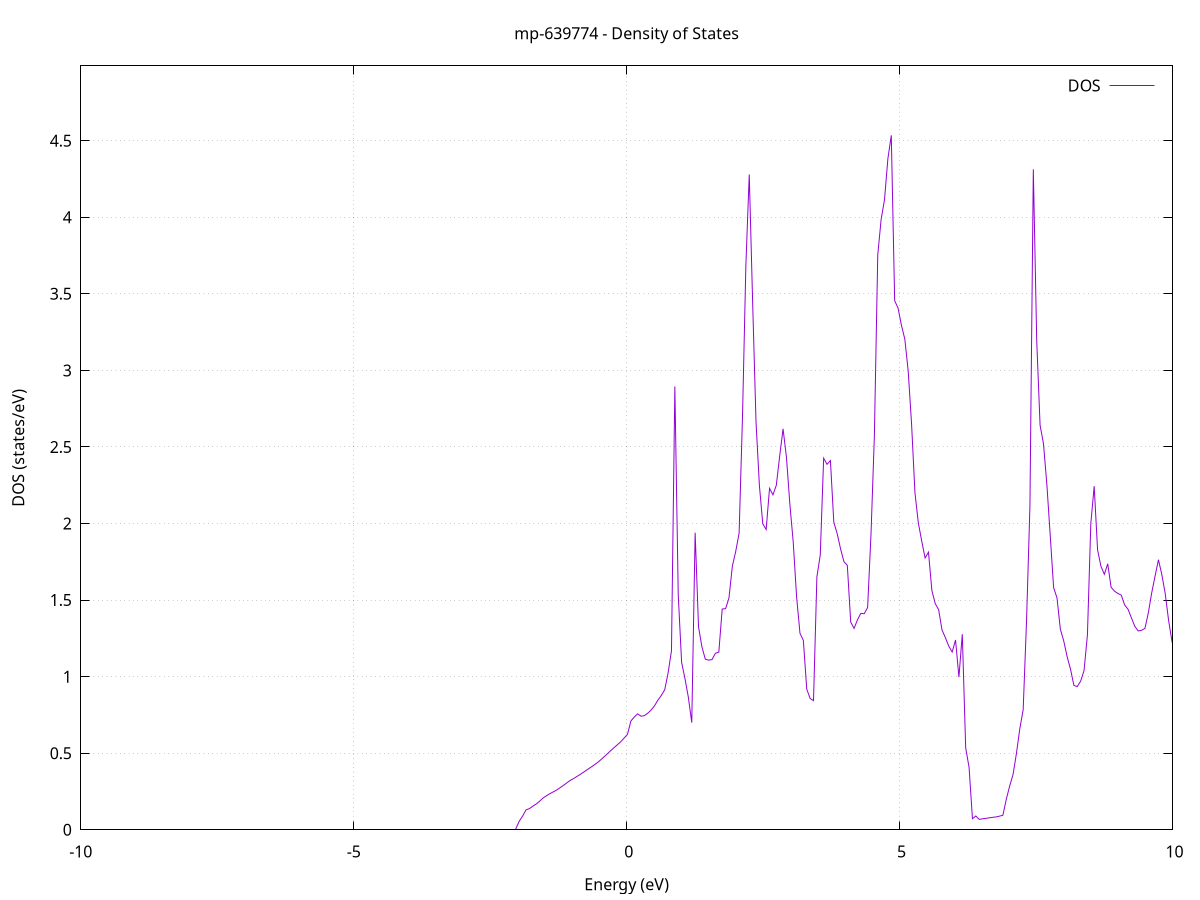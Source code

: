 set title 'mp-639774 - Density of States'
set xlabel 'Energy (eV)'
set ylabel 'DOS (states/eV)'
set grid
set xrange [-10:10]
set yrange [0:4.989]
set xzeroaxis lt -1
set terminal png size 800,600
set output 'mp-639774_dos_gnuplot.png'
plot '-' using 1:2 with lines title 'DOS'
-41.059200 0.000000
-40.997200 0.000000
-40.935300 0.000000
-40.873300 0.000000
-40.811300 0.000000
-40.749400 0.000000
-40.687400 0.000000
-40.625500 0.000000
-40.563500 0.000000
-40.501600 0.000000
-40.439600 0.000000
-40.377700 0.000000
-40.315700 0.000000
-40.253800 0.000000
-40.191800 0.000000
-40.129900 0.000000
-40.067900 0.000000
-40.006000 0.000000
-39.944000 0.000000
-39.882000 0.000000
-39.820100 0.000000
-39.758100 0.000000
-39.696200 0.000000
-39.634200 0.000000
-39.572300 0.000000
-39.510300 0.000000
-39.448400 0.000000
-39.386400 0.000000
-39.324500 0.000000
-39.262500 0.000000
-39.200600 0.000000
-39.138600 0.000000
-39.076700 0.000000
-39.014700 0.000000
-38.952700 0.000000
-38.890800 0.000000
-38.828800 0.000000
-38.766900 0.000000
-38.704900 0.000000
-38.643000 0.000000
-38.581000 0.000000
-38.519100 0.000000
-38.457100 0.000000
-38.395200 0.000000
-38.333200 0.000000
-38.271300 0.000000
-38.209300 0.000000
-38.147400 0.000000
-38.085400 0.000000
-38.023400 0.000000
-37.961500 0.000000
-37.899500 0.000000
-37.837600 0.000000
-37.775600 0.000000
-37.713700 0.000000
-37.651700 0.000000
-37.589800 0.000000
-37.527800 0.000000
-37.465900 0.000000
-37.403900 0.000000
-37.342000 0.000000
-37.280000 0.000000
-37.218100 0.000000
-37.156100 0.000000
-37.094100 0.000000
-37.032200 0.000000
-36.970200 0.000000
-36.908300 0.000000
-36.846300 0.000000
-36.784400 0.000000
-36.722400 0.000000
-36.660500 0.000000
-36.598500 0.000000
-36.536600 0.000000
-36.474600 0.000000
-36.412700 0.000000
-36.350700 0.000000
-36.288800 0.000000
-36.226800 0.000000
-36.164900 0.000000
-36.102900 0.000000
-36.040900 0.000000
-35.979000 0.000000
-35.917000 0.000000
-35.855100 0.000000
-35.793100 0.000000
-35.731200 0.000000
-35.669200 0.000000
-35.607300 0.000000
-35.545300 0.000000
-35.483400 0.000000
-35.421400 16.205600
-35.359500 0.000000
-35.297500 0.000000
-35.235600 0.000000
-35.173600 0.000000
-35.111600 0.000000
-35.049700 0.000000
-34.987700 0.000000
-34.925800 0.000000
-34.863800 0.000000
-34.801900 0.000000
-34.739900 0.000000
-34.678000 0.000000
-34.616000 0.000000
-34.554100 0.000000
-34.492100 0.000000
-34.430200 0.000000
-34.368200 0.000000
-34.306300 0.000000
-34.244300 0.000000
-34.182300 0.000000
-34.120400 0.000000
-34.058400 0.000000
-33.996500 0.000000
-33.934500 0.000000
-33.872600 0.000000
-33.810600 0.000000
-33.748700 0.000000
-33.686700 0.000000
-33.624800 0.000000
-33.562800 0.000000
-33.500900 0.000000
-33.438900 0.000000
-33.377000 0.000000
-33.315000 0.000000
-33.253000 0.000000
-33.191100 0.000000
-33.129100 0.000000
-33.067200 0.000000
-33.005200 0.000000
-32.943300 0.000000
-32.881300 0.000000
-32.819400 0.000000
-32.757400 0.000000
-32.695500 0.000000
-32.633500 0.000000
-32.571600 0.000000
-32.509600 0.000000
-32.447700 0.000000
-32.385700 0.000000
-32.323700 0.000000
-32.261800 0.000000
-32.199800 0.000000
-32.137900 0.000000
-32.075900 0.000000
-32.014000 0.000000
-31.952000 0.000000
-31.890100 0.000000
-31.828100 0.000000
-31.766200 0.000000
-31.704200 0.000000
-31.642300 0.000000
-31.580300 0.000000
-31.518400 0.000000
-31.456400 0.000000
-31.394400 0.000000
-31.332500 0.000000
-31.270500 0.000000
-31.208600 0.000000
-31.146600 0.000000
-31.084700 0.000000
-31.022700 0.000000
-30.960800 0.000000
-30.898800 0.000000
-30.836900 0.000000
-30.774900 0.000000
-30.713000 0.000000
-30.651000 0.000000
-30.589100 0.000000
-30.527100 0.000000
-30.465100 0.000000
-30.403200 0.000000
-30.341200 0.000000
-30.279300 0.000000
-30.217300 0.000000
-30.155400 0.000000
-30.093400 0.000000
-30.031500 0.000000
-29.969500 0.000000
-29.907600 0.000000
-29.845600 0.000000
-29.783700 0.000000
-29.721700 0.000000
-29.659800 0.000000
-29.597800 0.000000
-29.535800 0.000000
-29.473900 0.000000
-29.411900 0.000000
-29.350000 0.000000
-29.288000 0.000000
-29.226100 0.000000
-29.164100 0.000000
-29.102200 0.000000
-29.040200 0.000000
-28.978300 0.000000
-28.916300 0.000000
-28.854400 0.000000
-28.792400 0.000000
-28.730500 0.000000
-28.668500 0.000000
-28.606500 0.000000
-28.544600 0.000000
-28.482600 0.000000
-28.420700 0.000000
-28.358700 0.000000
-28.296800 0.000000
-28.234800 0.000000
-28.172900 0.000000
-28.110900 0.000000
-28.049000 0.000000
-27.987000 0.000000
-27.925100 0.000000
-27.863100 0.000000
-27.801200 0.000000
-27.739200 0.000000
-27.677200 0.000000
-27.615300 0.000000
-27.553300 0.000000
-27.491400 0.000000
-27.429400 0.000000
-27.367500 0.000000
-27.305500 0.000000
-27.243600 0.000000
-27.181600 0.000000
-27.119700 0.000000
-27.057700 0.000000
-26.995800 0.000000
-26.933800 0.000000
-26.871900 0.000000
-26.809900 0.000000
-26.747900 0.000000
-26.686000 0.000000
-26.624000 0.000000
-26.562100 0.000000
-26.500100 0.000000
-26.438200 0.000000
-26.376200 0.000000
-26.314300 0.000000
-26.252300 0.000000
-26.190400 0.000000
-26.128400 0.000000
-26.066500 0.000000
-26.004500 0.000000
-25.942600 0.000000
-25.880600 0.000000
-25.818700 0.000000
-25.756700 0.000000
-25.694700 0.000000
-25.632800 0.000000
-25.570800 0.000000
-25.508900 0.000000
-25.446900 0.000000
-25.385000 0.000000
-25.323000 0.000000
-25.261100 0.000000
-25.199100 0.000000
-25.137200 0.000000
-25.075200 0.000000
-25.013300 0.000000
-24.951300 0.000000
-24.889400 0.000000
-24.827400 0.000000
-24.765400 0.000000
-24.703500 0.000000
-24.641500 0.000000
-24.579600 0.000000
-24.517600 0.000000
-24.455700 0.000000
-24.393700 0.000000
-24.331800 0.000000
-24.269800 0.000000
-24.207900 0.000000
-24.145900 0.000000
-24.084000 0.000000
-24.022000 0.000000
-23.960100 0.000000
-23.898100 0.000000
-23.836100 0.000000
-23.774200 0.000000
-23.712200 0.000000
-23.650300 0.000000
-23.588300 0.000000
-23.526400 0.000000
-23.464400 0.000000
-23.402500 0.000000
-23.340500 0.000000
-23.278600 0.000000
-23.216600 0.000000
-23.154700 0.000000
-23.092700 0.000000
-23.030800 0.000000
-22.968800 0.000000
-22.906800 0.000000
-22.844900 0.000000
-22.782900 0.000000
-22.721000 0.000000
-22.659000 0.000000
-22.597100 0.000000
-22.535100 0.000000
-22.473200 0.000000
-22.411200 0.000000
-22.349300 0.000000
-22.287300 0.000000
-22.225400 0.000000
-22.163400 0.000000
-22.101500 0.000000
-22.039500 0.000000
-21.977500 0.000000
-21.915600 0.000000
-21.853600 0.000000
-21.791700 0.000000
-21.729700 0.000000
-21.667800 0.000000
-21.605800 0.000000
-21.543900 0.000000
-21.481900 0.000000
-21.420000 0.000000
-21.358000 0.000000
-21.296100 0.000000
-21.234100 0.000000
-21.172200 0.000000
-21.110200 0.000000
-21.048200 0.000000
-20.986300 0.000000
-20.924300 0.000000
-20.862400 0.000000
-20.800400 0.000000
-20.738500 0.000000
-20.676500 0.000000
-20.614600 0.000000
-20.552600 0.000000
-20.490700 0.000000
-20.428700 0.000000
-20.366800 0.000000
-20.304800 0.000000
-20.242900 0.000000
-20.180900 0.000000
-20.118900 0.000000
-20.057000 0.000000
-19.995000 0.000000
-19.933100 0.000000
-19.871100 0.000000
-19.809200 0.000000
-19.747200 0.000000
-19.685300 0.000000
-19.623300 0.000000
-19.561400 0.000000
-19.499400 0.000000
-19.437500 0.000000
-19.375500 0.000000
-19.313600 0.000000
-19.251600 0.000000
-19.189600 0.000000
-19.127700 0.000000
-19.065700 0.000000
-19.003800 0.000000
-18.941800 0.000000
-18.879900 0.000000
-18.817900 0.000000
-18.756000 0.000000
-18.694000 0.000000
-18.632100 0.000000
-18.570100 0.000000
-18.508200 0.000000
-18.446200 0.000000
-18.384300 0.000000
-18.322300 0.000000
-18.260300 0.000000
-18.198400 0.000000
-18.136400 0.000000
-18.074500 0.000000
-18.012500 0.000000
-17.950600 0.000000
-17.888600 0.000000
-17.826700 0.000000
-17.764700 0.000000
-17.702800 0.000000
-17.640800 0.000000
-17.578900 28.032600
-17.516900 17.226700
-17.455000 15.975100
-17.393000 15.403300
-17.331000 23.188700
-17.269100 0.000000
-17.207100 0.000000
-17.145200 0.000000
-17.083200 0.000000
-17.021300 0.000000
-16.959300 0.000000
-16.897400 0.000000
-16.835400 0.000000
-16.773500 0.000000
-16.711500 0.000000
-16.649600 0.000000
-16.587600 0.000000
-16.525700 0.000000
-16.463700 0.000000
-16.401700 0.000000
-16.339800 0.000000
-16.277800 0.000000
-16.215900 0.000000
-16.153900 0.000000
-16.092000 0.000000
-16.030000 0.000000
-15.968100 0.000000
-15.906100 0.000000
-15.844200 0.000000
-15.782200 0.000000
-15.720300 0.000000
-15.658300 0.000000
-15.596400 0.000000
-15.534400 0.000000
-15.472500 0.000000
-15.410500 0.000000
-15.348500 0.000000
-15.286600 0.000000
-15.224600 0.000000
-15.162700 0.000000
-15.100700 0.000000
-15.038800 0.000000
-14.976800 0.000000
-14.914900 0.000000
-14.852900 0.000000
-14.791000 0.000000
-14.729000 0.000000
-14.667100 0.000000
-14.605100 0.000000
-14.543200 0.000000
-14.481200 0.000000
-14.419200 0.000000
-14.357300 0.000000
-14.295300 0.000000
-14.233400 0.000000
-14.171400 0.000000
-14.109500 0.000000
-14.047500 0.000000
-13.985600 0.000000
-13.923600 0.000000
-13.861700 0.000000
-13.799700 0.000000
-13.737800 0.000000
-13.675800 0.000000
-13.613900 0.000000
-13.551900 0.000000
-13.489900 0.000000
-13.428000 0.000000
-13.366000 0.000000
-13.304100 0.000000
-13.242100 0.000000
-13.180200 0.000000
-13.118200 0.000000
-13.056300 0.000000
-12.994300 0.000000
-12.932400 0.000000
-12.870400 0.000000
-12.808500 0.000000
-12.746500 0.000000
-12.684600 0.000000
-12.622600 0.000000
-12.560600 0.000000
-12.498700 0.000000
-12.436700 0.000000
-12.374800 0.000000
-12.312800 0.000000
-12.250900 0.000000
-12.188900 0.000000
-12.127000 0.000000
-12.065000 0.000000
-12.003100 0.000000
-11.941100 0.000000
-11.879200 0.000000
-11.817200 0.000000
-11.755300 0.000000
-11.693300 0.000000
-11.631300 0.000000
-11.569400 0.000000
-11.507400 0.000000
-11.445500 0.000000
-11.383500 0.000000
-11.321600 0.000000
-11.259600 0.000000
-11.197700 0.000000
-11.135700 0.000000
-11.073800 0.000000
-11.011800 0.000000
-10.949900 0.000000
-10.887900 0.000000
-10.826000 0.000000
-10.764000 0.000000
-10.702000 0.000000
-10.640100 0.000000
-10.578100 0.000000
-10.516200 0.000000
-10.454200 0.000000
-10.392300 0.000000
-10.330300 0.000000
-10.268400 0.000000
-10.206400 0.000000
-10.144500 0.000000
-10.082500 0.000000
-10.020600 0.000000
-9.958600 0.000000
-9.896700 0.000000
-9.834700 0.000000
-9.772700 0.000000
-9.710800 0.000000
-9.648800 0.000000
-9.586900 0.000000
-9.524900 0.000000
-9.463000 0.000000
-9.401000 0.000000
-9.339100 0.000000
-9.277100 0.000000
-9.215200 0.000000
-9.153200 0.000000
-9.091300 0.000000
-9.029300 0.000000
-8.967400 0.000000
-8.905400 0.000000
-8.843400 0.000000
-8.781500 0.000000
-8.719500 0.000000
-8.657600 0.000000
-8.595600 0.000000
-8.533700 0.000000
-8.471700 0.000000
-8.409800 0.000000
-8.347800 0.000000
-8.285900 0.000000
-8.223900 0.000000
-8.162000 0.000000
-8.100000 0.000000
-8.038100 0.000000
-7.976100 0.000000
-7.914100 0.000000
-7.852200 0.000000
-7.790200 0.000000
-7.728300 0.000000
-7.666300 0.000000
-7.604400 0.000000
-7.542400 0.000000
-7.480500 0.000000
-7.418500 0.000000
-7.356600 0.000000
-7.294600 0.000000
-7.232700 0.000000
-7.170700 0.000000
-7.108800 0.000000
-7.046800 0.000000
-6.984800 0.000000
-6.922900 0.000000
-6.860900 0.000000
-6.799000 0.000000
-6.737000 0.000000
-6.675100 0.000000
-6.613100 0.000000
-6.551200 0.000000
-6.489200 0.000000
-6.427300 0.000000
-6.365300 0.000000
-6.303400 0.000000
-6.241400 0.000000
-6.179500 0.000000
-6.117500 0.000000
-6.055600 0.000000
-5.993600 0.000000
-5.931600 0.000000
-5.869700 0.000000
-5.807700 0.000000
-5.745800 0.000000
-5.683800 0.000000
-5.621900 0.000000
-5.559900 0.000000
-5.498000 0.000000
-5.436000 0.000000
-5.374100 0.000000
-5.312100 0.000000
-5.250200 0.000000
-5.188200 0.000000
-5.126300 0.000000
-5.064300 0.000000
-5.002300 0.000000
-4.940400 0.000000
-4.878400 0.000000
-4.816500 0.000000
-4.754500 0.000000
-4.692600 0.000000
-4.630600 0.000000
-4.568700 0.000000
-4.506700 0.000000
-4.444800 0.000000
-4.382800 0.000000
-4.320900 0.000000
-4.258900 0.000000
-4.197000 0.000000
-4.135000 0.000000
-4.073000 0.000000
-4.011100 0.000000
-3.949100 0.000000
-3.887200 0.000000
-3.825200 0.000000
-3.763300 0.000000
-3.701300 0.000000
-3.639400 0.000000
-3.577400 0.000000
-3.515500 0.000000
-3.453500 0.000000
-3.391600 0.000000
-3.329600 0.000000
-3.267700 0.000000
-3.205700 0.000000
-3.143700 0.000000
-3.081800 0.000000
-3.019800 0.000000
-2.957900 0.000000
-2.895900 0.000000
-2.834000 0.000000
-2.772000 0.000000
-2.710100 0.000000
-2.648100 0.000000
-2.586200 0.000000
-2.524200 0.000000
-2.462300 0.000000
-2.400300 0.000000
-2.338400 0.000000
-2.276400 0.000000
-2.214400 0.000000
-2.152500 0.000000
-2.090500 0.000000
-2.028600 0.000000
-1.966600 0.056400
-1.904700 0.090200
-1.842700 0.130300
-1.780800 0.138100
-1.718800 0.154400
-1.656900 0.168100
-1.594900 0.186200
-1.533000 0.206900
-1.471000 0.221900
-1.409100 0.235400
-1.347100 0.246900
-1.285100 0.259100
-1.223200 0.273600
-1.161200 0.289200
-1.099300 0.305400
-1.037300 0.321800
-0.975400 0.333800
-0.913400 0.347600
-0.851500 0.361200
-0.789500 0.375900
-0.727600 0.390900
-0.665600 0.406000
-0.603700 0.421200
-0.541700 0.436500
-0.479800 0.455300
-0.417800 0.475300
-0.355800 0.495600
-0.293900 0.516200
-0.231900 0.535900
-0.170000 0.555400
-0.108000 0.575400
-0.046100 0.599000
0.015900 0.624100
0.077800 0.710300
0.139800 0.736400
0.201700 0.757300
0.263700 0.741600
0.325600 0.745500
0.387600 0.761500
0.449500 0.782600
0.511500 0.810400
0.573500 0.847000
0.635400 0.877300
0.697400 0.914500
0.759300 1.024100
0.821300 1.169700
0.883200 2.895200
0.945200 1.535100
1.007100 1.093300
1.069100 0.986600
1.131000 0.863900
1.193000 0.699700
1.254900 1.940400
1.316900 1.324900
1.378800 1.195300
1.440800 1.114300
1.502800 1.107800
1.564700 1.112000
1.626700 1.153000
1.688600 1.159800
1.750600 1.441900
1.812500 1.443700
1.874500 1.514000
1.936400 1.721200
1.998400 1.818600
2.060300 1.937000
2.122300 2.697200
2.184200 3.687100
2.246200 4.279900
2.308100 3.447500
2.370100 2.663300
2.432100 2.247800
2.494000 1.997800
2.556000 1.960900
2.617900 2.230300
2.679900 2.187300
2.741800 2.249800
2.803800 2.441800
2.865700 2.618300
2.927700 2.433100
2.989600 2.129000
3.051600 1.879700
3.113500 1.521200
3.175500 1.283000
3.237400 1.236700
3.299400 0.918600
3.361400 0.857700
3.423300 0.843300
3.485300 1.651300
3.547200 1.794700
3.609200 2.426900
3.671100 2.386800
3.733100 2.411600
3.795000 2.009400
3.857000 1.933700
3.918900 1.835200
3.980900 1.750700
4.042800 1.727100
4.104800 1.357000
4.166700 1.315200
4.228700 1.371600
4.290600 1.413300
4.352600 1.411000
4.414600 1.451400
4.476500 1.928900
4.538500 2.573800
4.600400 3.755100
4.662400 3.987000
4.724300 4.116400
4.786300 4.384200
4.848200 4.535400
4.910200 3.455000
4.972100 3.407500
5.034100 3.294800
5.096000 3.204600
5.158000 2.996200
5.219900 2.650200
5.281900 2.200700
5.343900 2.003500
5.405800 1.885800
5.467800 1.775000
5.529700 1.813200
5.591700 1.562700
5.653600 1.476700
5.715600 1.437600
5.777500 1.304800
5.839500 1.254600
5.901400 1.199500
5.963400 1.160900
6.025300 1.239600
6.087300 0.997100
6.149200 1.277100
6.211200 0.535200
6.273200 0.407600
6.335100 0.072100
6.397100 0.090100
6.459000 0.067900
6.521000 0.071500
6.582900 0.074900
6.644900 0.078100
6.706800 0.081200
6.768800 0.084100
6.830700 0.089100
6.892700 0.094800
6.954600 0.198500
7.016600 0.285700
7.078500 0.360000
7.140500 0.497700
7.202500 0.659900
7.264400 0.784300
7.326400 1.368000
7.388300 2.114200
7.450300 4.313400
7.512200 3.198500
7.574200 2.641700
7.636100 2.522200
7.698100 2.256900
7.760000 1.921700
7.822000 1.581600
7.883900 1.514600
7.945900 1.308900
8.007800 1.232900
8.069800 1.130400
8.131800 1.048800
8.193700 0.942900
8.255700 0.935300
8.317600 0.971100
8.379600 1.039700
8.441500 1.272400
8.503500 1.999200
8.565400 2.244200
8.627400 1.828100
8.689300 1.720300
8.751300 1.668400
8.813200 1.737100
8.875200 1.583900
8.937100 1.558700
8.999100 1.543200
9.061100 1.532800
9.123000 1.468400
9.185000 1.440500
9.246900 1.384900
9.308900 1.329200
9.370800 1.298600
9.432800 1.302800
9.494700 1.315000
9.556700 1.415400
9.618600 1.546300
9.680600 1.656700
9.742500 1.763600
9.804500 1.666600
9.866400 1.543100
9.928400 1.367900
9.990400 1.230600
10.052300 1.146300
10.114300 1.189400
10.176200 1.240700
10.238200 1.462400
10.300100 1.777300
10.362100 2.042500
10.424000 2.228900
10.486000 1.824100
10.547900 1.642300
10.609900 1.443300
10.671800 1.216700
10.733800 1.095600
10.795700 1.120300
10.857700 1.109000
10.919700 1.155300
10.981600 0.997400
11.043600 0.907600
11.105500 1.174000
11.167500 1.582800
11.229400 2.742900
11.291400 2.784300
11.353300 2.471300
11.415300 2.212200
11.477200 2.168100
11.539200 1.959800
11.601100 1.790200
11.663100 1.895600
11.725000 2.090800
11.787000 1.731100
11.849000 1.694700
11.910900 1.624800
11.972900 1.589400
12.034800 1.530700
12.096800 1.619700
12.158700 1.459400
12.220700 1.653100
12.282600 1.806700
12.344600 2.028200
12.406500 1.981300
12.468500 1.973300
12.530400 2.119100
12.592400 2.088700
12.654300 2.141200
12.716300 2.293700
12.778300 2.284300
12.840200 2.308600
12.902200 2.252200
12.964100 2.291900
13.026100 2.271500
13.088000 2.142300
13.150000 1.714800
13.211900 1.563200
13.273900 1.508400
13.335800 1.416200
13.397800 1.296400
13.459700 1.193900
13.521700 1.076600
13.583600 1.040600
13.645600 0.998300
13.707600 0.967400
13.769500 0.985000
13.831500 1.023400
13.893400 1.468400
13.955400 1.095800
14.017300 1.166100
14.079300 1.271800
14.141200 1.346700
14.203200 1.416600
14.265100 1.564200
14.327100 1.465600
14.389000 1.206800
14.451000 0.895400
14.512900 0.745400
14.574900 0.789200
14.636800 1.048000
14.698800 0.887200
14.760800 0.967800
14.822700 1.021100
14.884700 1.046200
14.946600 1.082400
15.008600 1.358100
15.070500 1.532200
15.132500 1.925700
15.194400 2.110000
15.256400 1.919400
15.318300 1.861000
15.380300 1.604200
15.442200 1.688400
15.504200 1.932700
15.566100 2.164500
15.628100 2.207300
15.690100 2.267000
15.752000 2.113400
15.814000 2.079500
15.875900 1.816700
15.937900 1.613900
15.999800 1.710500
16.061800 1.905900
16.123700 1.968700
16.185700 2.117900
16.247600 2.269400
16.309600 2.175000
16.371500 1.728400
16.433500 1.341300
16.495400 1.121100
16.557400 0.986600
16.619400 1.040900
16.681300 1.108700
16.743300 1.198500
16.805200 1.331200
16.867200 1.240500
16.929100 1.277600
16.991100 1.361000
17.053000 1.432300
17.115000 1.481700
17.176900 1.782200
17.238900 1.935000
17.300800 1.881300
17.362800 1.884700
17.424700 2.006400
17.486700 2.015600
17.548700 1.881600
17.610600 1.919600
17.672600 1.890700
17.734500 1.893400
17.796500 1.919400
17.858400 1.930700
17.920400 2.005200
17.982300 2.112600
18.044300 2.300100
18.106200 2.748300
18.168200 3.281700
18.230100 3.061200
18.292100 2.799400
18.354000 3.150100
18.416000 2.815400
18.478000 3.271900
18.539900 2.085200
18.601900 1.954300
18.663800 2.380300
18.725800 2.193700
18.787700 1.936900
18.849700 1.968600
18.911600 1.431600
18.973600 1.318600
19.035500 1.577200
19.097500 1.817100
19.159400 2.026000
19.221400 2.129200
19.283300 2.171900
19.345300 2.265000
19.407300 2.024000
19.469200 1.883100
19.531200 1.809600
19.593100 1.601200
19.655100 1.477300
19.717000 1.372500
19.779000 1.474700
19.840900 1.454700
19.902900 1.360000
19.964800 1.195400
20.026800 1.218800
20.088700 1.304100
20.150700 1.426800
20.212600 1.365900
20.274600 1.382900
20.336600 1.382600
20.398500 1.348300
20.460500 1.317200
20.522400 1.286000
20.584400 1.335100
20.646300 1.597800
20.708300 2.001100
20.770200 2.935500
20.832200 2.786400
20.894100 2.671000
20.956100 2.336600
21.018000 2.168800
21.080000 2.159900
21.141900 2.167800
21.203900 2.755500
21.265900 2.805400
21.327800 2.948300
21.389800 3.076600
21.451700 2.742700
21.513700 2.007000
21.575600 1.771000
21.637600 1.641900
21.699500 1.776500
21.761500 1.750000
21.823400 2.098800
21.885400 1.828000
21.947300 1.819500
22.009300 1.603200
22.071200 1.630800
22.133200 1.578200
22.195200 1.535500
22.257100 1.517700
22.319100 1.489900
22.381000 1.802700
22.443000 2.077800
22.504900 2.125500
22.566900 2.169300
22.628800 2.276800
22.690800 2.370600
22.752700 2.158400
22.814700 1.851900
22.876600 1.868200
22.938600 1.985800
23.000500 1.975400
23.062500 1.726700
23.124500 1.719000
23.186400 1.718900
23.248400 2.050700
23.310300 3.922700
23.372300 2.914500
23.434200 2.836400
23.496200 2.714000
23.558100 2.646000
23.620100 2.443900
23.682000 2.439500
23.744000 2.394200
23.805900 2.305800
23.867900 2.161600
23.929800 1.910800
23.991800 1.520400
24.053800 1.549800
24.115700 1.382400
24.177700 1.457600
24.239600 1.657200
24.301600 1.736800
24.363500 2.494000
24.425500 2.862200
24.487400 2.836200
24.549400 3.129300
24.611300 2.723000
24.673300 2.316600
24.735200 1.708900
24.797200 1.224900
24.859100 1.086000
24.921100 1.027500
24.983000 1.030900
25.045000 1.053800
25.107000 1.133700
25.168900 1.383600
25.230900 1.821700
25.292800 2.347100
25.354800 2.503200
25.416700 2.571400
25.478700 2.649800
25.540600 2.726800
25.602600 2.639000
25.664500 2.667700
25.726500 2.099500
25.788400 1.755300
25.850400 1.584600
25.912300 1.718200
25.974300 1.982700
26.036300 1.685300
26.098200 1.816300
26.160200 2.091400
26.222100 2.407600
26.284100 2.602600
26.346000 2.889900
26.408000 3.030300
26.469900 3.080800
26.531900 3.233300
26.593800 2.182400
26.655800 1.929700
26.717700 1.817600
26.779700 2.100500
26.841600 2.087300
26.903600 2.265400
26.965600 2.620300
27.027500 2.655100
27.089500 2.637200
27.151400 2.465700
27.213400 2.253300
27.275300 2.222700
27.337300 3.031900
27.399200 2.393800
27.461200 2.144700
27.523100 1.464800
27.585100 1.102900
27.647000 1.104300
27.709000 1.190200
27.770900 1.364400
27.832900 1.804600
27.894900 2.374000
27.956800 2.672300
28.018800 2.794400
28.080700 2.801500
28.142700 2.742000
28.204600 2.616400
28.266600 2.752300
28.328500 2.500400
28.390500 2.350200
28.452400 2.014900
28.514400 1.761500
28.576300 1.543700
28.638300 1.690400
28.700200 1.651200
28.762200 1.922500
28.824200 2.620500
28.886100 3.070800
28.948100 3.470800
29.010000 3.509800
29.072000 2.766500
29.133900 2.264400
29.195900 1.863700
29.257800 1.734500
29.319800 1.766000
29.381700 2.725300
29.443700 2.523900
29.505600 2.619900
29.567600 2.419900
29.629500 2.224700
29.691500 2.618200
29.753500 1.927100
29.815400 2.001300
29.877400 2.010800
29.939300 2.088700
30.001300 1.910400
30.063200 1.845700
30.125200 1.900200
30.187100 2.293400
30.249100 2.839600
30.311000 2.659500
30.373000 2.502100
30.434900 2.531300
30.496900 2.617600
30.558800 2.617000
30.620800 2.304000
30.682800 2.142300
30.744700 2.070900
30.806700 2.305700
30.868600 2.315200
30.930600 2.685600
30.992500 2.247500
31.054500 2.560000
31.116400 2.740700
31.178400 2.562500
31.240300 2.467400
31.302300 2.667500
31.364200 2.910600
31.426200 2.360100
31.488100 2.251900
31.550100 2.217300
31.612100 2.430900
31.674000 3.390100
31.736000 2.512800
31.797900 2.541500
31.859900 2.533000
31.921800 2.207800
31.983800 2.057600
32.045700 2.303400
32.107700 1.979900
32.169600 1.972300
32.231600 1.827100
32.293500 1.704900
32.355500 1.860900
32.417400 2.144300
32.479400 2.342900
32.541400 2.607000
32.603300 2.652400
32.665300 2.508100
32.727200 2.709900
32.789200 2.731900
32.851100 2.705300
32.913100 2.594400
32.975000 2.508500
33.037000 2.281400
33.098900 2.105500
33.160900 1.826800
33.222800 1.609600
33.284800 1.890700
33.346700 2.128600
33.408700 2.451600
33.470700 2.878700
33.532600 2.834200
33.594600 2.978400
33.656500 3.185500
33.718500 2.786900
33.780400 2.498700
33.842400 2.351300
33.904300 2.271300
33.966300 2.190300
34.028200 2.095600
34.090200 2.145300
34.152100 2.209400
34.214100 2.413600
34.276000 2.553700
34.338000 2.732500
34.399900 2.598700
34.461900 2.480400
34.523900 2.389500
34.585800 2.492700
34.647800 2.563700
34.709700 2.704600
34.771700 2.630600
34.833600 2.478300
34.895600 2.344800
34.957500 2.518000
35.019500 2.404900
35.081400 2.481700
35.143400 2.461800
35.205300 2.479900
35.267300 2.560500
35.329200 2.589900
35.391200 2.332200
35.453200 2.370000
35.515100 2.406000
35.577100 2.473300
35.639000 2.243500
35.701000 3.120500
35.762900 2.649600
35.824900 2.581400
35.886800 2.367800
35.948800 2.470000
36.010700 3.006500
36.072700 2.697900
36.134600 2.132400
36.196600 2.144600
36.258500 2.214000
36.320500 2.310200
36.382500 2.410000
36.444400 2.458000
36.506400 2.402700
36.568300 2.173500
36.630300 2.020600
36.692200 1.933200
36.754200 1.961600
36.816100 2.326900
36.878100 2.330300
36.940000 2.500900
37.002000 2.348900
37.063900 2.384800
37.125900 2.437800
37.187800 2.339400
37.249800 2.323400
37.311800 2.473600
37.373700 2.369700
37.435700 2.302500
37.497600 2.226800
37.559600 2.272300
37.621500 2.491900
37.683500 2.706600
37.745400 2.716300
37.807400 2.748000
37.869300 2.796500
37.931300 3.032800
37.993200 3.027600
38.055200 2.860600
38.117100 2.930200
38.179100 2.999000
38.241100 3.014700
38.303000 2.783000
38.365000 2.509500
38.426900 3.152900
38.488900 2.317200
38.550800 2.225000
38.612800 2.550400
38.674700 2.476700
38.736700 2.516300
38.798600 2.533300
38.860600 2.445100
38.922500 2.465200
38.984500 2.552700
39.046400 2.654000
39.108400 2.772200
39.170400 2.919800
39.232300 2.848400
39.294300 2.896500
39.356200 2.851100
39.418200 2.874800
39.480100 2.646500
39.542100 2.710200
39.604000 3.147800
39.666000 2.907700
39.727900 3.174100
39.789900 3.579700
39.851800 3.940700
39.913800 2.661200
39.975700 2.375000
40.037700 2.182000
40.099700 2.194200
40.161600 2.859500
40.223600 2.904600
40.285500 2.635300
40.347500 2.804200
40.409400 2.810600
40.471400 3.011000
40.533300 3.329000
40.595300 3.292000
40.657200 3.074200
40.719200 2.959200
40.781100 2.419800
40.843100 2.136200
40.905000 2.184100
40.967000 2.019700
41.029000 1.679500
41.090900 1.899500
41.152900 2.216900
41.214800 2.491200
41.276800 3.246300
41.338700 3.978500
41.400700 3.978900
41.462600 3.430800
41.524600 3.814300
41.586500 1.994900
41.648500 1.821600
41.710400 1.698200
41.772400 1.656200
41.834300 2.243200
41.896300 2.698600
41.958300 3.088800
42.020200 2.891600
42.082200 2.383000
42.144100 2.476000
42.206100 2.534700
42.268000 2.633700
42.330000 2.434800
42.391900 2.583900
42.453900 2.712100
42.515800 2.786700
42.577800 2.758900
42.639700 2.593200
42.701700 2.153600
42.763600 2.074600
42.825600 2.116400
42.887600 2.313100
42.949500 2.410900
43.011500 2.448800
43.073400 2.544900
43.135400 2.647400
43.197300 2.860300
43.259300 2.845400
43.321200 2.742800
43.383200 2.505700
43.445100 2.428000
43.507100 2.496800
43.569000 2.558900
43.631000 2.528000
43.692900 2.513700
43.754900 2.369100
43.816900 2.258600
43.878800 2.634200
43.940800 2.802400
44.002700 2.853300
44.064700 2.908700
44.126600 2.939400
44.188600 3.044000
44.250500 2.803700
44.312500 2.731300
44.374400 2.766000
44.436400 2.863900
44.498300 3.033800
44.560300 3.203500
44.622200 3.322100
44.684200 3.339500
44.746100 3.470200
44.808100 3.248300
44.870100 2.951900
44.932000 2.859700
44.994000 2.828700
45.055900 2.655300
45.117900 2.538600
45.179800 2.498500
45.241800 2.606600
45.303700 2.426400
45.365700 2.322200
45.427600 2.330900
45.489600 2.362900
45.551500 2.398400
45.613500 2.507600
45.675400 2.589700
45.737400 3.050500
45.799400 3.363700
45.861300 3.250200
45.923300 2.724700
45.985200 2.795100
46.047200 2.561500
46.109100 2.491000
46.171100 2.401600
46.233000 2.478300
46.295000 2.595700
46.356900 2.521800
46.418900 2.597300
46.480800 2.722700
46.542800 2.972000
46.604700 3.172000
46.666700 3.084700
46.728700 3.019000
46.790600 2.906800
46.852600 3.113900
46.914500 3.140800
46.976500 3.172200
47.038400 3.112500
47.100400 2.875700
47.162300 2.881800
47.224300 2.808300
47.286200 2.732500
47.348200 2.721100
47.410100 2.781600
47.472100 3.002200
47.534000 2.715300
47.596000 2.674800
47.658000 2.604100
47.719900 2.634000
47.781900 2.580500
47.843800 2.495900
47.905800 2.580200
47.967700 2.578600
48.029700 2.530300
48.091600 2.614200
48.153600 2.842700
48.215500 3.112100
48.277500 3.208700
48.339400 2.652200
48.401400 2.482800
48.463300 2.274100
48.525300 2.854000
48.587300 3.423800
48.649200 3.406100
48.711200 3.270300
48.773100 3.222000
48.835100 3.059900
48.897000 2.852700
48.959000 2.437400
49.020900 2.364300
49.082900 2.192200
49.144800 2.144300
49.206800 2.173900
49.268700 2.487900
49.330700 2.922900
49.392600 3.473100
49.454600 3.059300
49.516600 2.884600
49.578500 2.997400
49.640500 3.175600
49.702400 2.684100
49.764400 2.666600
49.826300 2.803300
49.888300 2.599400
49.950200 2.599300
50.012200 2.696600
50.074100 3.414500
50.136100 3.207600
50.198000 3.244500
50.260000 3.204000
50.321900 3.093500
50.383900 2.915700
50.445900 2.721500
50.507800 2.727100
50.569800 2.378900
50.631700 2.637400
50.693700 2.753100
50.755600 2.893200
50.817600 2.925300
50.879500 2.987700
50.941500 3.043600
51.003400 3.041100
51.065400 2.945600
51.127300 2.803000
51.189300 2.549400
51.251200 1.843300
51.313200 2.307300
51.375200 3.888300
51.437100 3.941200
51.499100 3.540700
51.561000 2.853200
51.623000 2.328800
51.684900 2.468600
51.746900 2.690700
51.808800 3.016200
51.870800 3.334900
51.932700 3.434800
51.994700 3.472300
52.056600 3.315500
52.118600 3.128100
52.180500 2.888600
52.242500 2.660300
52.304500 2.473900
52.366400 2.289700
52.428400 2.474000
52.490300 2.549200
52.552300 2.762900
52.614200 2.842900
52.676200 2.977600
52.738100 3.218300
52.800100 3.394900
52.862000 3.383000
52.924000 3.291200
52.985900 3.424300
53.047900 2.962100
53.109800 3.009500
53.171800 3.043000
53.233800 3.009300
53.295700 2.994600
53.357700 3.024000
53.419600 3.051000
53.481600 3.254800
53.543500 3.233900
53.605500 2.999400
53.667400 3.001300
53.729400 2.789200
53.791300 2.609100
53.853300 2.560500
53.915200 2.564900
53.977200 2.705800
54.039100 2.771600
54.101100 2.803900
54.163100 2.711800
54.225000 2.356800
54.287000 2.431700
54.348900 2.531400
54.410900 2.592100
54.472800 2.645000
54.534800 2.852100
54.596700 3.073300
54.658700 3.030400
54.720600 3.655200
54.782600 3.492800
54.844500 3.371700
54.906500 3.562400
54.968400 3.845500
55.030400 3.684800
55.092300 3.349200
55.154300 3.221800
55.216300 2.825300
55.278200 2.837200
55.340200 2.944800
55.402100 3.250900
55.464100 3.485300
55.526000 3.592600
55.588000 3.403100
55.649900 3.178700
55.711900 3.206400
55.773800 3.124800
55.835800 3.308100
55.897700 3.206200
55.959700 3.097300
56.021600 3.074500
56.083600 3.113000
56.145600 3.153400
56.207500 3.207000
56.269500 3.134200
56.331400 2.903200
56.393400 2.854800
56.455300 2.905000
56.517300 2.904500
56.579200 2.987700
56.641200 2.952200
56.703100 3.041400
56.765100 2.971000
56.827000 2.927500
56.889000 3.010900
56.950900 3.038100
57.012900 2.951300
57.074900 3.010800
57.136800 2.828300
57.198800 2.810200
57.260700 2.715500
57.322700 2.659900
57.384600 2.591100
57.446600 2.661700
57.508500 2.713700
57.570500 2.762300
57.632400 2.798500
57.694400 3.430100
57.756300 3.235800
57.818300 3.098000
57.880200 2.876300
57.942200 2.715600
58.004200 2.782400
58.066100 2.854400
58.128100 2.961200
58.190000 3.152600
58.252000 3.270400
58.313900 3.447000
58.375900 3.712600
58.437800 3.475600
58.499800 3.430700
58.561700 3.391200
58.623700 3.735400
58.685600 3.599900
58.747600 3.897700
58.809500 4.109900
58.871500 4.469600
58.933500 4.256200
58.995400 3.794900
59.057400 3.754600
59.119300 3.438100
59.181300 3.140500
59.243200 2.920900
59.305200 2.824600
59.367100 2.701400
59.429100 2.563800
59.491000 2.333900
59.553000 2.313400
59.614900 2.409500
59.676900 2.527600
59.738800 2.752000
59.800800 2.943600
59.862800 3.061600
59.924700 3.311900
59.986700 3.159700
60.048600 3.237000
60.110600 3.478200
60.172500 3.244000
60.234500 3.104400
60.296400 3.120500
60.358400 3.401900
60.420300 3.558500
60.482300 3.219200
60.544200 3.021600
60.606200 2.656000
60.668100 2.429500
60.730100 2.500500
60.792100 2.664900
60.854000 2.793800
60.916000 2.923900
60.977900 3.135400
61.039900 2.950900
61.101800 2.793000
61.163800 2.750200
61.225700 2.740200
61.287700 2.760700
61.349600 2.805500
61.411600 2.874300
61.473500 2.963900
61.535500 3.026900
61.597400 3.217000
61.659400 3.252000
61.721400 3.153700
61.783300 3.289900
61.845300 3.422200
61.907200 3.714700
61.969200 3.812600
62.031100 3.728800
62.093100 3.720200
62.155000 3.831700
62.217000 3.698400
62.278900 3.469500
62.340900 3.467700
62.402800 3.364000
62.464800 3.387300
62.526700 3.329700
62.588700 3.537500
62.650700 3.614400
62.712600 3.532300
62.774600 3.559400
62.836500 3.229000
62.898500 3.128500
62.960400 3.094000
63.022400 3.065200
63.084300 2.979300
63.146300 2.715500
63.208200 2.606700
63.270200 2.837100
63.332100 2.720200
63.394100 3.222800
63.456000 2.924400
63.518000 2.880500
63.580000 2.981600
63.641900 2.953900
63.703900 3.079000
63.765800 3.259600
63.827800 3.383300
63.889700 3.627800
63.951700 3.748000
64.013600 3.279900
64.075600 3.005000
64.137500 3.164100
64.199500 2.966300
64.261400 3.200200
64.323400 2.967100
64.385300 3.035400
64.447300 3.274100
64.509300 3.475100
64.571200 3.554000
64.633200 3.744200
64.695100 3.465200
64.757100 3.349200
64.819000 3.201700
64.881000 3.531900
64.942900 3.178500
65.004900 3.097300
65.066800 2.992700
65.128800 2.988300
65.190700 2.953500
65.252700 3.015600
65.314600 2.989400
65.376600 3.075900
65.438500 3.184200
65.500500 3.443500
65.562500 4.016200
65.624400 4.770500
65.686400 3.842000
65.748300 3.738600
65.810300 3.414100
65.872200 3.257800
65.934200 3.113700
65.996100 3.061900
66.058100 3.001000
66.120000 2.772100
66.182000 2.616300
66.243900 2.561800
66.305900 2.507500
66.367800 2.436000
66.429800 2.355600
66.491800 2.562300
66.553700 2.736000
66.615700 3.647100
66.677600 3.789800
66.739600 3.724300
66.801500 3.625800
66.863500 3.641500
66.925400 3.999000
66.987400 4.185500
67.049300 4.551500
67.111300 4.541100
67.173200 4.056800
67.235200 4.158400
67.297100 3.788900
67.359100 3.542200
67.421100 3.392900
67.483000 3.388300
67.545000 3.293500
67.606900 2.961700
67.668900 2.958800
67.730800 2.924800
67.792800 3.016200
67.854700 3.019800
67.916700 2.987800
67.978600 2.867800
68.040600 2.790700
68.102500 2.743400
68.164500 2.709600
68.226400 2.937500
68.288400 2.748200
68.350400 2.717700
68.412300 3.176100
68.474300 4.062700
68.536200 4.102100
68.598200 4.136900
68.660100 4.113100
68.722100 3.461600
68.784000 3.370800
68.846000 3.370200
68.907900 3.396700
68.969900 3.553400
69.031800 3.346900
69.093800 3.466100
69.155700 3.338000
69.217700 3.186500
69.279700 3.178900
69.341600 3.302400
69.403600 3.812700
69.465500 3.440200
69.527500 3.244300
69.589400 3.301700
69.651400 3.282200
69.713300 3.070700
69.775300 2.868800
69.837200 2.629900
69.899200 2.435200
69.961100 2.793400
70.023100 2.846100
70.085000 2.861700
70.147000 2.756400
70.209000 2.825100
70.270900 2.888700
70.332900 3.061400
70.394800 3.196200
70.456800 3.456900
70.518700 4.799800
70.580700 4.734000
70.642600 4.895500
70.704600 4.488400
70.766500 3.277100
70.828500 2.946800
70.890400 2.682000
70.952400 2.786800
71.014300 3.718100
71.076300 3.727100
71.138300 4.462100
71.200200 3.996000
71.262200 4.125400
71.324100 3.838200
71.386100 3.313300
71.448000 3.132400
71.510000 3.065300
71.571900 2.929600
71.633900 3.111400
71.695800 3.178900
71.757800 3.165100
71.819700 3.335200
71.881700 3.278800
71.943600 3.241100
72.005600 3.220400
72.067600 3.226700
72.129500 3.239300
72.191500 3.197900
72.253400 3.105800
72.315400 3.013900
72.377300 2.878200
72.439300 2.815700
72.501200 2.759100
72.563200 2.977600
72.625100 3.029600
72.687100 3.563700
72.749000 3.175800
72.811000 3.612400
72.872900 3.669600
72.934900 3.115400
72.996900 2.706000
73.058800 2.569900
73.120800 2.479000
73.182700 2.633200
73.244700 2.664900
73.306600 2.571100
73.368600 2.476200
73.430500 2.425400
73.492500 2.272600
73.554400 2.111500
73.616400 2.012200
73.678300 2.030700
73.740300 1.742300
73.802200 1.652000
73.864200 1.477200
73.926200 1.240400
73.988100 0.977800
74.050100 0.805900
74.112000 0.763500
74.174000 0.761000
74.235900 0.555700
74.297900 0.482900
74.359800 0.433700
74.421800 0.392100
74.483700 0.356800
74.545700 0.325400
74.607600 0.303100
74.669600 0.285400
74.731500 0.256500
74.793500 0.243500
74.855400 0.234400
74.917400 0.225800
74.979400 0.225300
75.041300 0.216800
75.103300 0.221500
75.165200 0.219700
75.227200 0.216900
75.289100 0.213000
75.351100 0.208200
75.413000 0.202500
75.475000 0.184100
75.536900 0.170500
75.598900 0.303600
75.660800 0.151700
75.722800 0.147100
75.784700 0.142500
75.846700 0.137800
75.908700 0.133100
75.970600 0.128400
76.032600 0.123600
76.094500 0.118800
76.156500 0.113800
76.218400 0.111200
76.280400 0.106600
76.342300 0.101900
76.404300 0.096900
76.466200 0.091800
76.528200 0.055400
76.590100 0.058700
76.652100 0.061800
76.714000 0.063700
76.776000 0.064600
76.838000 0.064400
76.899900 0.079900
76.961900 0.071300
77.023800 0.056800
77.085800 0.045000
77.147700 0.020900
77.209700 0.000100
77.271600 0.000000
77.333600 0.000000
77.395500 0.000000
77.457500 0.000000
77.519400 0.000000
77.581400 0.000000
77.643300 0.000000
77.705300 0.000000
77.767300 0.000000
77.829200 0.000000
77.891200 0.000000
77.953100 0.000000
78.015100 0.000000
78.077000 0.000000
78.139000 0.000000
78.200900 0.000000
78.262900 0.000000
78.324800 0.000000
78.386800 0.000000
78.448700 0.000000
78.510700 0.000000
78.572600 0.000000
78.634600 0.000000
78.696600 0.000000
78.758500 0.000000
78.820500 0.000000
78.882400 0.000000
78.944400 0.000000
79.006300 0.000000
79.068300 0.000000
79.130200 0.000000
79.192200 0.000000
79.254100 0.000000
79.316100 0.000000
79.378000 0.000000
79.440000 0.000000
79.501900 0.000000
79.563900 0.000000
79.625900 0.000000
79.687800 0.000000
79.749800 0.000000
79.811700 0.000000
79.873700 0.000000
79.935600 0.000000
79.997600 0.000000
80.059500 0.000000
80.121500 0.000000
80.183400 0.000000
80.245400 0.000000
80.307300 0.000000
80.369300 0.000000
80.431200 0.000000
80.493200 0.000000
80.555200 0.000000
80.617100 0.000000
80.679100 0.000000
80.741000 0.000000
80.803000 0.000000
80.864900 0.000000
80.926900 0.000000
80.988800 0.000000
81.050800 0.000000
81.112700 0.000000
81.174700 0.000000
81.236600 0.000000
81.298600 0.000000
81.360500 0.000000
81.422500 0.000000
81.484500 0.000000
81.546400 0.000000
81.608400 0.000000
81.670300 0.000000
81.732300 0.000000
81.794200 0.000000
81.856200 0.000000
81.918100 0.000000
81.980100 0.000000
82.042000 0.000000
82.104000 0.000000
82.165900 0.000000
82.227900 0.000000
82.289800 0.000000
82.351800 0.000000
82.413800 0.000000
82.475700 0.000000
82.537700 0.000000
82.599600 0.000000
82.661600 0.000000
82.723500 0.000000
82.785500 0.000000
82.847400 0.000000
e

